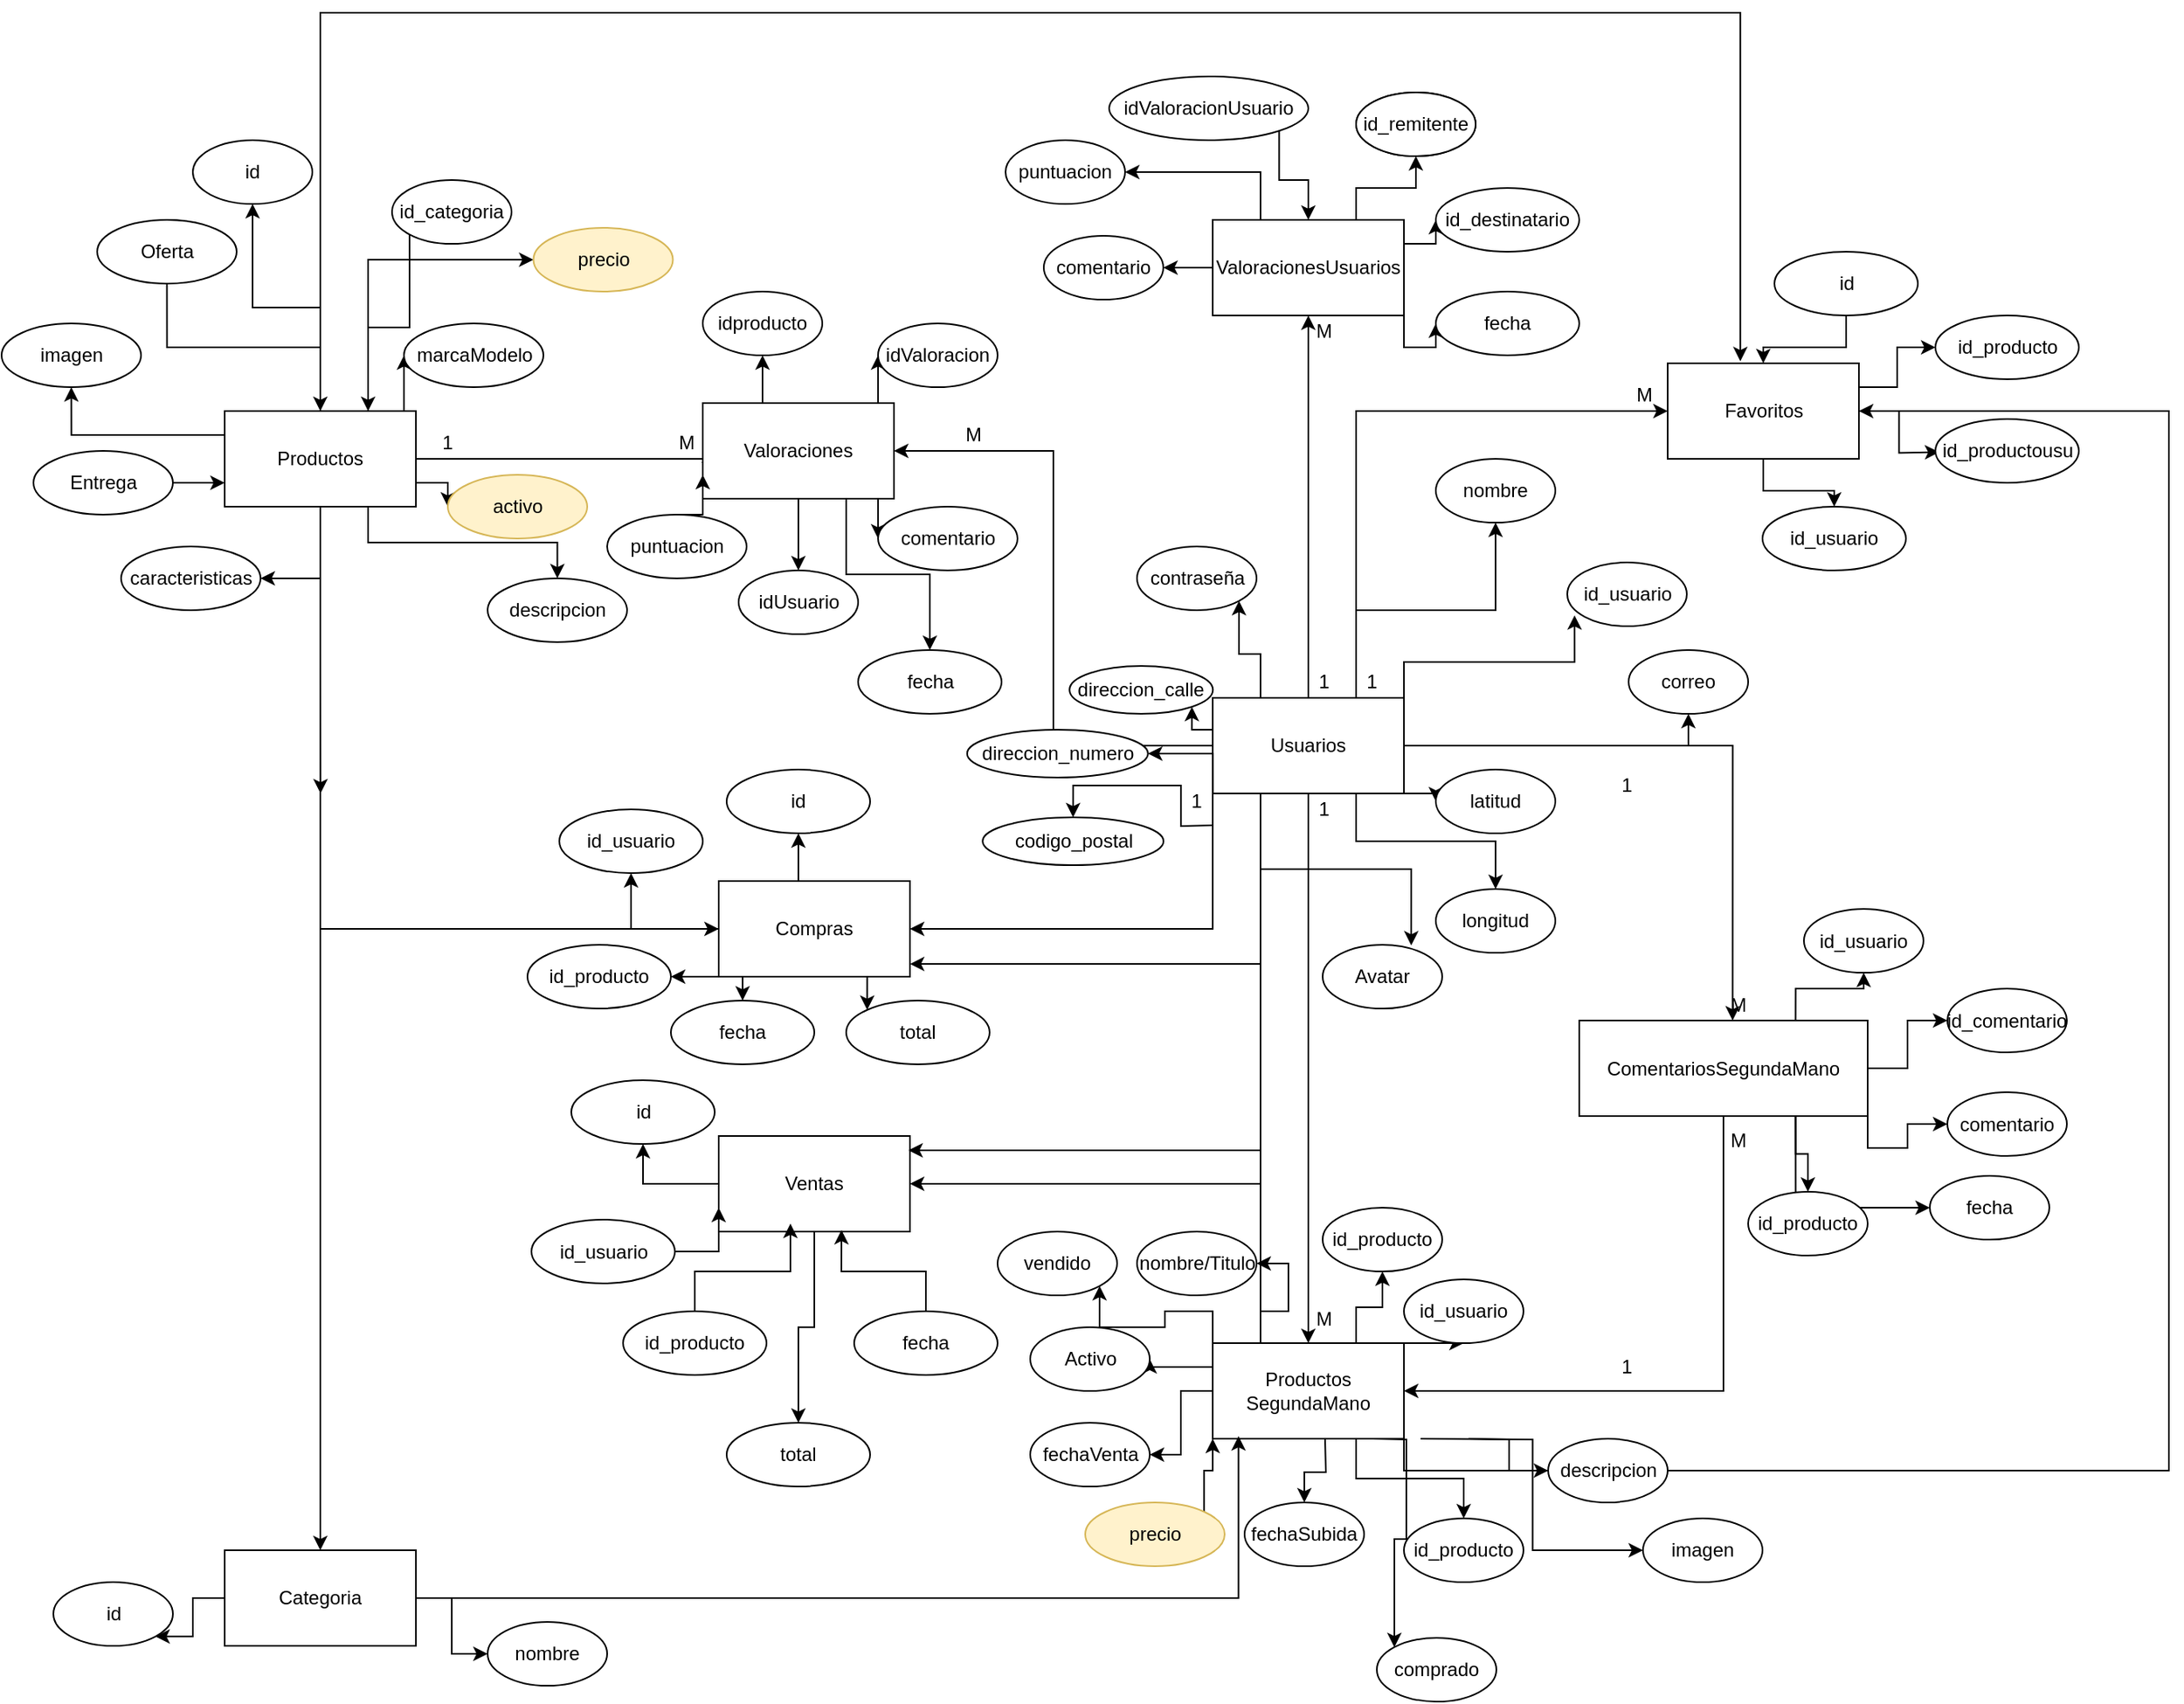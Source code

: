 <mxfile version="24.0.7" type="device">
  <diagram name="Página-1" id="EA7aN-TBTle9Otq8R43J">
    <mxGraphModel dx="2607" dy="637" grid="1" gridSize="10" guides="1" tooltips="1" connect="1" arrows="1" fold="1" page="1" pageScale="1" pageWidth="827" pageHeight="1169" math="0" shadow="0">
      <root>
        <mxCell id="0" />
        <mxCell id="1" parent="0" />
        <mxCell id="FW-JDr_s4PCAu5C2hTzt-4" style="edgeStyle=orthogonalEdgeStyle;rounded=0;orthogonalLoop=1;jettySize=auto;html=1;exitX=1;exitY=0.5;exitDx=0;exitDy=0;entryX=-0.008;entryY=0.62;entryDx=0;entryDy=0;entryPerimeter=0;" parent="1" source="FW-JDr_s4PCAu5C2hTzt-1" target="FW-JDr_s4PCAu5C2hTzt-2" edge="1">
          <mxGeometry relative="1" as="geometry">
            <mxPoint x="270" y="290" as="targetPoint" />
            <Array as="points">
              <mxPoint x="269" y="290" />
            </Array>
          </mxGeometry>
        </mxCell>
        <mxCell id="0ktrd48kV1cv61AAb-M5-20" style="edgeStyle=orthogonalEdgeStyle;rounded=0;orthogonalLoop=1;jettySize=auto;html=1;exitX=0.5;exitY=0;exitDx=0;exitDy=0;" parent="1" source="FW-JDr_s4PCAu5C2hTzt-1" target="0ktrd48kV1cv61AAb-M5-16" edge="1">
          <mxGeometry relative="1" as="geometry" />
        </mxCell>
        <mxCell id="0ktrd48kV1cv61AAb-M5-21" style="edgeStyle=orthogonalEdgeStyle;rounded=0;orthogonalLoop=1;jettySize=auto;html=1;exitX=1;exitY=0;exitDx=0;exitDy=0;entryX=0;entryY=0.5;entryDx=0;entryDy=0;" parent="1" source="FW-JDr_s4PCAu5C2hTzt-1" target="0ktrd48kV1cv61AAb-M5-17" edge="1">
          <mxGeometry relative="1" as="geometry" />
        </mxCell>
        <mxCell id="0ktrd48kV1cv61AAb-M5-22" style="edgeStyle=orthogonalEdgeStyle;rounded=0;orthogonalLoop=1;jettySize=auto;html=1;exitX=0;exitY=0.25;exitDx=0;exitDy=0;entryX=0.5;entryY=1;entryDx=0;entryDy=0;" parent="1" source="FW-JDr_s4PCAu5C2hTzt-1" target="0ktrd48kV1cv61AAb-M5-18" edge="1">
          <mxGeometry relative="1" as="geometry" />
        </mxCell>
        <mxCell id="0ktrd48kV1cv61AAb-M5-23" style="edgeStyle=orthogonalEdgeStyle;rounded=0;orthogonalLoop=1;jettySize=auto;html=1;exitX=0.5;exitY=1;exitDx=0;exitDy=0;entryX=1;entryY=0.5;entryDx=0;entryDy=0;" parent="1" source="FW-JDr_s4PCAu5C2hTzt-1" target="0ktrd48kV1cv61AAb-M5-19" edge="1">
          <mxGeometry relative="1" as="geometry" />
        </mxCell>
        <mxCell id="0ktrd48kV1cv61AAb-M5-25" style="edgeStyle=orthogonalEdgeStyle;rounded=0;orthogonalLoop=1;jettySize=auto;html=1;exitX=0.75;exitY=1;exitDx=0;exitDy=0;" parent="1" source="FW-JDr_s4PCAu5C2hTzt-1" target="0ktrd48kV1cv61AAb-M5-24" edge="1">
          <mxGeometry relative="1" as="geometry" />
        </mxCell>
        <mxCell id="wy2KGiXOY7XyAVy5TqoR-2" style="edgeStyle=orthogonalEdgeStyle;rounded=0;orthogonalLoop=1;jettySize=auto;html=1;exitX=1;exitY=0.75;exitDx=0;exitDy=0;entryX=0;entryY=0.5;entryDx=0;entryDy=0;" parent="1" source="FW-JDr_s4PCAu5C2hTzt-1" target="wy2KGiXOY7XyAVy5TqoR-1" edge="1">
          <mxGeometry relative="1" as="geometry" />
        </mxCell>
        <mxCell id="wy2KGiXOY7XyAVy5TqoR-13" style="edgeStyle=orthogonalEdgeStyle;rounded=0;orthogonalLoop=1;jettySize=auto;html=1;exitX=0.5;exitY=1;exitDx=0;exitDy=0;entryX=0.5;entryY=0;entryDx=0;entryDy=0;" parent="1" source="FW-JDr_s4PCAu5C2hTzt-1" target="wy2KGiXOY7XyAVy5TqoR-3" edge="1">
          <mxGeometry relative="1" as="geometry">
            <mxPoint x="-40.0" y="950" as="targetPoint" />
          </mxGeometry>
        </mxCell>
        <mxCell id="wy2KGiXOY7XyAVy5TqoR-17" style="edgeStyle=orthogonalEdgeStyle;rounded=0;orthogonalLoop=1;jettySize=auto;html=1;exitX=0.75;exitY=0;exitDx=0;exitDy=0;entryX=0;entryY=0.5;entryDx=0;entryDy=0;" parent="1" source="FW-JDr_s4PCAu5C2hTzt-1" target="wy2KGiXOY7XyAVy5TqoR-16" edge="1">
          <mxGeometry relative="1" as="geometry" />
        </mxCell>
        <mxCell id="qUaDmYmvCXXhJOkRJQls-21" style="edgeStyle=orthogonalEdgeStyle;rounded=0;orthogonalLoop=1;jettySize=auto;html=1;exitX=0.5;exitY=1;exitDx=0;exitDy=0;entryX=0;entryY=0.5;entryDx=0;entryDy=0;" edge="1" parent="1" source="FW-JDr_s4PCAu5C2hTzt-1" target="tZ9dOB1mtpPrXh-z9F5N-1">
          <mxGeometry relative="1" as="geometry" />
        </mxCell>
        <mxCell id="qUaDmYmvCXXhJOkRJQls-22" style="edgeStyle=orthogonalEdgeStyle;rounded=0;orthogonalLoop=1;jettySize=auto;html=1;exitX=0.5;exitY=1;exitDx=0;exitDy=0;" edge="1" parent="1" source="FW-JDr_s4PCAu5C2hTzt-1">
          <mxGeometry relative="1" as="geometry">
            <mxPoint x="-39.857" y="500" as="targetPoint" />
          </mxGeometry>
        </mxCell>
        <mxCell id="FW-JDr_s4PCAu5C2hTzt-1" value="&lt;div&gt;&lt;br&gt;&lt;/div&gt;Productos&lt;div&gt;&lt;br&gt;&lt;/div&gt;" style="rounded=0;whiteSpace=wrap;html=1;" parent="1" vertex="1">
          <mxGeometry x="-100" y="260" width="120" height="60" as="geometry" />
        </mxCell>
        <mxCell id="0ktrd48kV1cv61AAb-M5-38" style="edgeStyle=orthogonalEdgeStyle;rounded=0;orthogonalLoop=1;jettySize=auto;html=1;exitX=0.5;exitY=0;exitDx=0;exitDy=0;entryX=0.5;entryY=1;entryDx=0;entryDy=0;" parent="1" source="FW-JDr_s4PCAu5C2hTzt-2" target="0ktrd48kV1cv61AAb-M5-29" edge="1">
          <mxGeometry relative="1" as="geometry" />
        </mxCell>
        <mxCell id="0ktrd48kV1cv61AAb-M5-39" style="edgeStyle=orthogonalEdgeStyle;rounded=0;orthogonalLoop=1;jettySize=auto;html=1;exitX=0.75;exitY=0;exitDx=0;exitDy=0;entryX=0;entryY=0.5;entryDx=0;entryDy=0;" parent="1" source="FW-JDr_s4PCAu5C2hTzt-2" target="0ktrd48kV1cv61AAb-M5-35" edge="1">
          <mxGeometry relative="1" as="geometry" />
        </mxCell>
        <mxCell id="0ktrd48kV1cv61AAb-M5-40" style="edgeStyle=orthogonalEdgeStyle;rounded=0;orthogonalLoop=1;jettySize=auto;html=1;exitX=0.5;exitY=1;exitDx=0;exitDy=0;entryX=0.5;entryY=0;entryDx=0;entryDy=0;" parent="1" source="FW-JDr_s4PCAu5C2hTzt-2" target="0ktrd48kV1cv61AAb-M5-30" edge="1">
          <mxGeometry relative="1" as="geometry" />
        </mxCell>
        <mxCell id="0ktrd48kV1cv61AAb-M5-41" style="edgeStyle=orthogonalEdgeStyle;rounded=0;orthogonalLoop=1;jettySize=auto;html=1;exitX=0.75;exitY=1;exitDx=0;exitDy=0;entryX=0;entryY=0.5;entryDx=0;entryDy=0;" parent="1" source="FW-JDr_s4PCAu5C2hTzt-2" target="0ktrd48kV1cv61AAb-M5-37" edge="1">
          <mxGeometry relative="1" as="geometry" />
        </mxCell>
        <mxCell id="0ktrd48kV1cv61AAb-M5-64" style="edgeStyle=orthogonalEdgeStyle;rounded=0;orthogonalLoop=1;jettySize=auto;html=1;exitX=0.75;exitY=1;exitDx=0;exitDy=0;entryX=0.5;entryY=0;entryDx=0;entryDy=0;" parent="1" source="FW-JDr_s4PCAu5C2hTzt-2" target="0ktrd48kV1cv61AAb-M5-53" edge="1">
          <mxGeometry relative="1" as="geometry" />
        </mxCell>
        <mxCell id="FW-JDr_s4PCAu5C2hTzt-2" value="Valoraciones" style="rounded=0;whiteSpace=wrap;html=1;" parent="1" vertex="1">
          <mxGeometry x="200" y="255" width="120" height="60" as="geometry" />
        </mxCell>
        <mxCell id="FW-JDr_s4PCAu5C2hTzt-6" style="edgeStyle=orthogonalEdgeStyle;rounded=0;orthogonalLoop=1;jettySize=auto;html=1;exitX=0;exitY=0.5;exitDx=0;exitDy=0;entryX=1;entryY=0.5;entryDx=0;entryDy=0;" parent="1" source="FW-JDr_s4PCAu5C2hTzt-3" target="FW-JDr_s4PCAu5C2hTzt-2" edge="1">
          <mxGeometry relative="1" as="geometry" />
        </mxCell>
        <mxCell id="FW-JDr_s4PCAu5C2hTzt-13" style="edgeStyle=orthogonalEdgeStyle;rounded=0;orthogonalLoop=1;jettySize=auto;html=1;exitX=0.5;exitY=1;exitDx=0;exitDy=0;entryX=0.5;entryY=0;entryDx=0;entryDy=0;" parent="1" source="FW-JDr_s4PCAu5C2hTzt-3" target="FW-JDr_s4PCAu5C2hTzt-12" edge="1">
          <mxGeometry relative="1" as="geometry" />
        </mxCell>
        <mxCell id="0ktrd48kV1cv61AAb-M5-2" style="edgeStyle=orthogonalEdgeStyle;rounded=0;orthogonalLoop=1;jettySize=auto;html=1;exitX=0.5;exitY=0;exitDx=0;exitDy=0;" parent="1" source="FW-JDr_s4PCAu5C2hTzt-3" target="0ktrd48kV1cv61AAb-M5-1" edge="1">
          <mxGeometry relative="1" as="geometry" />
        </mxCell>
        <mxCell id="0ktrd48kV1cv61AAb-M5-9" style="edgeStyle=orthogonalEdgeStyle;rounded=0;orthogonalLoop=1;jettySize=auto;html=1;exitX=1;exitY=0.5;exitDx=0;exitDy=0;entryX=0.25;entryY=0;entryDx=0;entryDy=0;" parent="1" edge="1">
          <mxGeometry relative="1" as="geometry">
            <mxPoint x="846.25" y="642.5" as="targetPoint" />
            <mxPoint x="671" y="470" as="sourcePoint" />
            <Array as="points">
              <mxPoint x="846" y="470" />
            </Array>
          </mxGeometry>
        </mxCell>
        <mxCell id="0ktrd48kV1cv61AAb-M5-74" style="edgeStyle=orthogonalEdgeStyle;rounded=0;orthogonalLoop=1;jettySize=auto;html=1;exitX=0;exitY=0;exitDx=0;exitDy=0;entryX=1;entryY=1;entryDx=0;entryDy=0;" parent="1" target="0ktrd48kV1cv61AAb-M5-68" edge="1">
          <mxGeometry relative="1" as="geometry">
            <mxPoint x="520.13" y="460" as="sourcePoint" />
          </mxGeometry>
        </mxCell>
        <mxCell id="0ktrd48kV1cv61AAb-M5-75" style="edgeStyle=orthogonalEdgeStyle;rounded=0;orthogonalLoop=1;jettySize=auto;html=1;exitX=0.25;exitY=0;exitDx=0;exitDy=0;entryX=1;entryY=1;entryDx=0;entryDy=0;" parent="1" source="FW-JDr_s4PCAu5C2hTzt-3" target="0ktrd48kV1cv61AAb-M5-66" edge="1">
          <mxGeometry relative="1" as="geometry" />
        </mxCell>
        <mxCell id="0ktrd48kV1cv61AAb-M5-76" style="edgeStyle=orthogonalEdgeStyle;rounded=0;orthogonalLoop=1;jettySize=auto;html=1;exitX=0.75;exitY=0;exitDx=0;exitDy=0;entryX=0.5;entryY=1;entryDx=0;entryDy=0;" parent="1" source="FW-JDr_s4PCAu5C2hTzt-3" target="0ktrd48kV1cv61AAb-M5-65" edge="1">
          <mxGeometry relative="1" as="geometry" />
        </mxCell>
        <mxCell id="0ktrd48kV1cv61AAb-M5-78" style="edgeStyle=orthogonalEdgeStyle;rounded=0;orthogonalLoop=1;jettySize=auto;html=1;exitX=1;exitY=0.5;exitDx=0;exitDy=0;entryX=0.5;entryY=1;entryDx=0;entryDy=0;" parent="1" source="FW-JDr_s4PCAu5C2hTzt-3" target="0ktrd48kV1cv61AAb-M5-67" edge="1">
          <mxGeometry relative="1" as="geometry" />
        </mxCell>
        <mxCell id="0ktrd48kV1cv61AAb-M5-79" style="edgeStyle=orthogonalEdgeStyle;rounded=0;orthogonalLoop=1;jettySize=auto;html=1;exitX=1;exitY=1;exitDx=0;exitDy=0;entryX=0;entryY=0.5;entryDx=0;entryDy=0;" parent="1" source="FW-JDr_s4PCAu5C2hTzt-3" target="0ktrd48kV1cv61AAb-M5-71" edge="1">
          <mxGeometry relative="1" as="geometry" />
        </mxCell>
        <mxCell id="0ktrd48kV1cv61AAb-M5-80" style="edgeStyle=orthogonalEdgeStyle;rounded=0;orthogonalLoop=1;jettySize=auto;html=1;exitX=0.75;exitY=1;exitDx=0;exitDy=0;entryX=0.5;entryY=0;entryDx=0;entryDy=0;" parent="1" source="FW-JDr_s4PCAu5C2hTzt-3" target="0ktrd48kV1cv61AAb-M5-72" edge="1">
          <mxGeometry relative="1" as="geometry" />
        </mxCell>
        <mxCell id="0ktrd48kV1cv61AAb-M5-82" style="edgeStyle=orthogonalEdgeStyle;rounded=0;orthogonalLoop=1;jettySize=auto;html=1;exitX=0;exitY=1;exitDx=0;exitDy=0;entryX=0.5;entryY=0;entryDx=0;entryDy=0;" parent="1" target="0ktrd48kV1cv61AAb-M5-70" edge="1">
          <mxGeometry relative="1" as="geometry">
            <mxPoint x="520.13" y="520" as="sourcePoint" />
          </mxGeometry>
        </mxCell>
        <mxCell id="tZ9dOB1mtpPrXh-z9F5N-4" style="edgeStyle=orthogonalEdgeStyle;rounded=0;orthogonalLoop=1;jettySize=auto;html=1;exitX=0;exitY=1;exitDx=0;exitDy=0;entryX=1;entryY=0.5;entryDx=0;entryDy=0;" parent="1" source="FW-JDr_s4PCAu5C2hTzt-3" target="tZ9dOB1mtpPrXh-z9F5N-1" edge="1">
          <mxGeometry relative="1" as="geometry" />
        </mxCell>
        <mxCell id="qUaDmYmvCXXhJOkRJQls-6" style="edgeStyle=orthogonalEdgeStyle;rounded=0;orthogonalLoop=1;jettySize=auto;html=1;exitX=0.75;exitY=0;exitDx=0;exitDy=0;entryX=0;entryY=0.5;entryDx=0;entryDy=0;" edge="1" parent="1" source="FW-JDr_s4PCAu5C2hTzt-3" target="qUaDmYmvCXXhJOkRJQls-5">
          <mxGeometry relative="1" as="geometry" />
        </mxCell>
        <mxCell id="FW-JDr_s4PCAu5C2hTzt-3" value="Usuarios" style="rounded=0;whiteSpace=wrap;html=1;" parent="1" vertex="1">
          <mxGeometry x="520" y="440" width="120" height="60" as="geometry" />
        </mxCell>
        <mxCell id="FW-JDr_s4PCAu5C2hTzt-7" value="M" style="text;html=1;align=center;verticalAlign=middle;whiteSpace=wrap;rounded=0;" parent="1" vertex="1">
          <mxGeometry x="180" y="275" width="20" height="10" as="geometry" />
        </mxCell>
        <mxCell id="FW-JDr_s4PCAu5C2hTzt-8" value="1" style="text;html=1;align=center;verticalAlign=middle;whiteSpace=wrap;rounded=0;" parent="1" vertex="1">
          <mxGeometry x="30" y="275" width="20" height="10" as="geometry" />
        </mxCell>
        <mxCell id="FW-JDr_s4PCAu5C2hTzt-10" value="M" style="text;html=1;align=center;verticalAlign=middle;whiteSpace=wrap;rounded=0;" parent="1" vertex="1">
          <mxGeometry x="360" y="270" width="20" height="10" as="geometry" />
        </mxCell>
        <mxCell id="0ktrd48kV1cv61AAb-M5-83" style="edgeStyle=orthogonalEdgeStyle;rounded=0;orthogonalLoop=1;jettySize=auto;html=1;exitX=1;exitY=0;exitDx=0;exitDy=0;entryX=1;entryY=0.5;entryDx=0;entryDy=0;" parent="1" source="FW-JDr_s4PCAu5C2hTzt-11" target="0ktrd48kV1cv61AAb-M5-69" edge="1">
          <mxGeometry relative="1" as="geometry" />
        </mxCell>
        <mxCell id="FW-JDr_s4PCAu5C2hTzt-11" value="1" style="text;html=1;align=center;verticalAlign=middle;whiteSpace=wrap;rounded=0;" parent="1" vertex="1">
          <mxGeometry x="500.13" y="500" width="20" height="10" as="geometry" />
        </mxCell>
        <mxCell id="0ktrd48kV1cv61AAb-M5-110" style="edgeStyle=orthogonalEdgeStyle;rounded=0;orthogonalLoop=1;jettySize=auto;html=1;exitX=0.75;exitY=0;exitDx=0;exitDy=0;" parent="1" source="FW-JDr_s4PCAu5C2hTzt-12" target="0ktrd48kV1cv61AAb-M5-100" edge="1">
          <mxGeometry relative="1" as="geometry" />
        </mxCell>
        <mxCell id="0ktrd48kV1cv61AAb-M5-111" style="edgeStyle=orthogonalEdgeStyle;rounded=0;orthogonalLoop=1;jettySize=auto;html=1;exitX=1;exitY=0;exitDx=0;exitDy=0;entryX=0.5;entryY=1;entryDx=0;entryDy=0;" parent="1" source="FW-JDr_s4PCAu5C2hTzt-12" target="0ktrd48kV1cv61AAb-M5-95" edge="1">
          <mxGeometry relative="1" as="geometry" />
        </mxCell>
        <mxCell id="0ktrd48kV1cv61AAb-M5-112" style="edgeStyle=orthogonalEdgeStyle;rounded=0;orthogonalLoop=1;jettySize=auto;html=1;exitX=0.75;exitY=1;exitDx=0;exitDy=0;entryX=0;entryY=0.5;entryDx=0;entryDy=0;" parent="1" target="0ktrd48kV1cv61AAb-M5-98" edge="1">
          <mxGeometry relative="1" as="geometry">
            <mxPoint x="680.5" y="905" as="sourcePoint" />
          </mxGeometry>
        </mxCell>
        <mxCell id="0ktrd48kV1cv61AAb-M5-113" style="edgeStyle=orthogonalEdgeStyle;rounded=0;orthogonalLoop=1;jettySize=auto;html=1;exitX=0.5;exitY=1;exitDx=0;exitDy=0;entryX=0;entryY=0.5;entryDx=0;entryDy=0;" parent="1" target="0ktrd48kV1cv61AAb-M5-97" edge="1">
          <mxGeometry relative="1" as="geometry">
            <mxPoint x="650.5" y="905" as="sourcePoint" />
          </mxGeometry>
        </mxCell>
        <mxCell id="0ktrd48kV1cv61AAb-M5-114" style="edgeStyle=orthogonalEdgeStyle;rounded=0;orthogonalLoop=1;jettySize=auto;html=1;exitX=0.25;exitY=1;exitDx=0;exitDy=0;entryX=0;entryY=0;entryDx=0;entryDy=0;" parent="1" target="0ktrd48kV1cv61AAb-M5-109" edge="1">
          <mxGeometry relative="1" as="geometry">
            <mxPoint x="620.5" y="905" as="sourcePoint" />
          </mxGeometry>
        </mxCell>
        <mxCell id="0ktrd48kV1cv61AAb-M5-115" style="edgeStyle=orthogonalEdgeStyle;rounded=0;orthogonalLoop=1;jettySize=auto;html=1;exitX=0;exitY=1;exitDx=0;exitDy=0;entryX=0.5;entryY=0;entryDx=0;entryDy=0;" parent="1" target="0ktrd48kV1cv61AAb-M5-92" edge="1">
          <mxGeometry relative="1" as="geometry">
            <mxPoint x="590.5" y="905" as="sourcePoint" />
          </mxGeometry>
        </mxCell>
        <mxCell id="0ktrd48kV1cv61AAb-M5-116" style="edgeStyle=orthogonalEdgeStyle;rounded=0;orthogonalLoop=1;jettySize=auto;html=1;exitX=0;exitY=0.5;exitDx=0;exitDy=0;entryX=1;entryY=0.5;entryDx=0;entryDy=0;" parent="1" source="FW-JDr_s4PCAu5C2hTzt-12" target="0ktrd48kV1cv61AAb-M5-93" edge="1">
          <mxGeometry relative="1" as="geometry" />
        </mxCell>
        <mxCell id="0ktrd48kV1cv61AAb-M5-117" style="edgeStyle=orthogonalEdgeStyle;rounded=0;orthogonalLoop=1;jettySize=auto;html=1;exitX=0;exitY=0.25;exitDx=0;exitDy=0;entryX=1;entryY=0.5;entryDx=0;entryDy=0;" parent="1" source="FW-JDr_s4PCAu5C2hTzt-12" target="0ktrd48kV1cv61AAb-M5-94" edge="1">
          <mxGeometry relative="1" as="geometry" />
        </mxCell>
        <mxCell id="0ktrd48kV1cv61AAb-M5-118" style="edgeStyle=orthogonalEdgeStyle;rounded=0;orthogonalLoop=1;jettySize=auto;html=1;exitX=0.25;exitY=0;exitDx=0;exitDy=0;entryX=1;entryY=0.5;entryDx=0;entryDy=0;" parent="1" source="FW-JDr_s4PCAu5C2hTzt-12" target="0ktrd48kV1cv61AAb-M5-96" edge="1">
          <mxGeometry relative="1" as="geometry" />
        </mxCell>
        <mxCell id="0ktrd48kV1cv61AAb-M5-119" style="edgeStyle=orthogonalEdgeStyle;rounded=0;orthogonalLoop=1;jettySize=auto;html=1;exitX=0;exitY=0;exitDx=0;exitDy=0;entryX=1;entryY=1;entryDx=0;entryDy=0;" parent="1" source="FW-JDr_s4PCAu5C2hTzt-12" target="0ktrd48kV1cv61AAb-M5-108" edge="1">
          <mxGeometry relative="1" as="geometry" />
        </mxCell>
        <mxCell id="tZ9dOB1mtpPrXh-z9F5N-3" style="edgeStyle=orthogonalEdgeStyle;rounded=0;orthogonalLoop=1;jettySize=auto;html=1;exitX=0.25;exitY=0;exitDx=0;exitDy=0;entryX=1;entryY=0.5;entryDx=0;entryDy=0;" parent="1" source="FW-JDr_s4PCAu5C2hTzt-12" target="tZ9dOB1mtpPrXh-z9F5N-2" edge="1">
          <mxGeometry relative="1" as="geometry" />
        </mxCell>
        <mxCell id="qUaDmYmvCXXhJOkRJQls-2" style="edgeStyle=orthogonalEdgeStyle;rounded=0;orthogonalLoop=1;jettySize=auto;html=1;exitX=0.75;exitY=1;exitDx=0;exitDy=0;entryX=0.5;entryY=0;entryDx=0;entryDy=0;" edge="1" parent="1" source="FW-JDr_s4PCAu5C2hTzt-12" target="qUaDmYmvCXXhJOkRJQls-1">
          <mxGeometry relative="1" as="geometry" />
        </mxCell>
        <mxCell id="qUaDmYmvCXXhJOkRJQls-17" style="edgeStyle=orthogonalEdgeStyle;rounded=0;orthogonalLoop=1;jettySize=auto;html=1;exitX=1;exitY=1;exitDx=0;exitDy=0;entryX=1;entryY=0.5;entryDx=0;entryDy=0;" edge="1" parent="1" source="FW-JDr_s4PCAu5C2hTzt-12" target="qUaDmYmvCXXhJOkRJQls-5">
          <mxGeometry relative="1" as="geometry">
            <Array as="points">
              <mxPoint x="640" y="925" />
              <mxPoint x="1120" y="925" />
              <mxPoint x="1120" y="260" />
            </Array>
          </mxGeometry>
        </mxCell>
        <mxCell id="FW-JDr_s4PCAu5C2hTzt-12" value="&lt;div&gt;&lt;br&gt;&lt;/div&gt;Productos&lt;div&gt;SegundaMano&lt;/div&gt;&lt;div&gt;&lt;br&gt;&lt;/div&gt;" style="rounded=0;whiteSpace=wrap;html=1;" parent="1" vertex="1">
          <mxGeometry x="520" y="845" width="120" height="60" as="geometry" />
        </mxCell>
        <mxCell id="FW-JDr_s4PCAu5C2hTzt-14" value="M" style="text;html=1;align=center;verticalAlign=middle;whiteSpace=wrap;rounded=0;" parent="1" vertex="1">
          <mxGeometry x="580" y="825" width="20" height="10" as="geometry" />
        </mxCell>
        <mxCell id="FW-JDr_s4PCAu5C2hTzt-15" value="1" style="text;html=1;align=center;verticalAlign=middle;whiteSpace=wrap;rounded=0;" parent="1" vertex="1">
          <mxGeometry x="580" y="505" width="20" height="10" as="geometry" />
        </mxCell>
        <mxCell id="0ktrd48kV1cv61AAb-M5-54" style="edgeStyle=orthogonalEdgeStyle;rounded=0;orthogonalLoop=1;jettySize=auto;html=1;exitX=0;exitY=0.5;exitDx=0;exitDy=0;entryX=1;entryY=0.5;entryDx=0;entryDy=0;" parent="1" source="0ktrd48kV1cv61AAb-M5-1" target="0ktrd48kV1cv61AAb-M5-51" edge="1">
          <mxGeometry relative="1" as="geometry" />
        </mxCell>
        <mxCell id="0ktrd48kV1cv61AAb-M5-55" style="edgeStyle=orthogonalEdgeStyle;rounded=0;orthogonalLoop=1;jettySize=auto;html=1;exitX=0.25;exitY=0;exitDx=0;exitDy=0;entryX=1;entryY=0.5;entryDx=0;entryDy=0;" parent="1" source="0ktrd48kV1cv61AAb-M5-1" target="0ktrd48kV1cv61AAb-M5-50" edge="1">
          <mxGeometry relative="1" as="geometry" />
        </mxCell>
        <mxCell id="0ktrd48kV1cv61AAb-M5-57" style="edgeStyle=orthogonalEdgeStyle;rounded=0;orthogonalLoop=1;jettySize=auto;html=1;exitX=0.75;exitY=0;exitDx=0;exitDy=0;entryX=0.5;entryY=1;entryDx=0;entryDy=0;" parent="1" source="0ktrd48kV1cv61AAb-M5-1" target="0ktrd48kV1cv61AAb-M5-49" edge="1">
          <mxGeometry relative="1" as="geometry" />
        </mxCell>
        <mxCell id="0ktrd48kV1cv61AAb-M5-58" style="edgeStyle=orthogonalEdgeStyle;rounded=0;orthogonalLoop=1;jettySize=auto;html=1;exitX=1;exitY=0.25;exitDx=0;exitDy=0;entryX=0;entryY=0.5;entryDx=0;entryDy=0;" parent="1" source="0ktrd48kV1cv61AAb-M5-1" target="0ktrd48kV1cv61AAb-M5-47" edge="1">
          <mxGeometry relative="1" as="geometry" />
        </mxCell>
        <mxCell id="0ktrd48kV1cv61AAb-M5-59" style="edgeStyle=orthogonalEdgeStyle;rounded=0;orthogonalLoop=1;jettySize=auto;html=1;exitX=1;exitY=1;exitDx=0;exitDy=0;" parent="1" source="0ktrd48kV1cv61AAb-M5-1" target="0ktrd48kV1cv61AAb-M5-52" edge="1">
          <mxGeometry relative="1" as="geometry" />
        </mxCell>
        <mxCell id="0ktrd48kV1cv61AAb-M5-1" value="ValoracionesUsuarios" style="rounded=0;whiteSpace=wrap;html=1;" parent="1" vertex="1">
          <mxGeometry x="520" y="140" width="120" height="60" as="geometry" />
        </mxCell>
        <mxCell id="0ktrd48kV1cv61AAb-M5-3" value="M" style="text;html=1;align=center;verticalAlign=middle;whiteSpace=wrap;rounded=0;" parent="1" vertex="1">
          <mxGeometry x="580" y="205" width="20" height="10" as="geometry" />
        </mxCell>
        <mxCell id="0ktrd48kV1cv61AAb-M5-4" value="1" style="text;html=1;align=center;verticalAlign=middle;whiteSpace=wrap;rounded=0;" parent="1" vertex="1">
          <mxGeometry x="580" y="425" width="20" height="10" as="geometry" />
        </mxCell>
        <mxCell id="0ktrd48kV1cv61AAb-M5-11" style="edgeStyle=orthogonalEdgeStyle;rounded=0;orthogonalLoop=1;jettySize=auto;html=1;exitX=0.5;exitY=1;exitDx=0;exitDy=0;entryX=1;entryY=0.5;entryDx=0;entryDy=0;" parent="1" source="0ktrd48kV1cv61AAb-M5-10" target="FW-JDr_s4PCAu5C2hTzt-12" edge="1">
          <mxGeometry relative="1" as="geometry">
            <mxPoint x="770" y="770" as="targetPoint" />
          </mxGeometry>
        </mxCell>
        <mxCell id="0ktrd48kV1cv61AAb-M5-104" style="edgeStyle=orthogonalEdgeStyle;rounded=0;orthogonalLoop=1;jettySize=auto;html=1;exitX=0.75;exitY=0;exitDx=0;exitDy=0;entryX=0.5;entryY=1;entryDx=0;entryDy=0;" parent="1" source="0ktrd48kV1cv61AAb-M5-10" target="0ktrd48kV1cv61AAb-M5-99" edge="1">
          <mxGeometry relative="1" as="geometry" />
        </mxCell>
        <mxCell id="0ktrd48kV1cv61AAb-M5-105" style="edgeStyle=orthogonalEdgeStyle;rounded=0;orthogonalLoop=1;jettySize=auto;html=1;exitX=1;exitY=0.5;exitDx=0;exitDy=0;entryX=0;entryY=0.5;entryDx=0;entryDy=0;" parent="1" source="0ktrd48kV1cv61AAb-M5-10" target="0ktrd48kV1cv61AAb-M5-102" edge="1">
          <mxGeometry relative="1" as="geometry" />
        </mxCell>
        <mxCell id="0ktrd48kV1cv61AAb-M5-106" style="edgeStyle=orthogonalEdgeStyle;rounded=0;orthogonalLoop=1;jettySize=auto;html=1;exitX=1;exitY=1;exitDx=0;exitDy=0;entryX=0;entryY=0.5;entryDx=0;entryDy=0;" parent="1" source="0ktrd48kV1cv61AAb-M5-10" target="0ktrd48kV1cv61AAb-M5-103" edge="1">
          <mxGeometry relative="1" as="geometry" />
        </mxCell>
        <mxCell id="0ktrd48kV1cv61AAb-M5-107" style="edgeStyle=orthogonalEdgeStyle;rounded=0;orthogonalLoop=1;jettySize=auto;html=1;exitX=0.75;exitY=1;exitDx=0;exitDy=0;" parent="1" source="0ktrd48kV1cv61AAb-M5-10" target="0ktrd48kV1cv61AAb-M5-101" edge="1">
          <mxGeometry relative="1" as="geometry" />
        </mxCell>
        <mxCell id="qUaDmYmvCXXhJOkRJQls-4" style="edgeStyle=orthogonalEdgeStyle;rounded=0;orthogonalLoop=1;jettySize=auto;html=1;exitX=0.75;exitY=1;exitDx=0;exitDy=0;entryX=0;entryY=0.5;entryDx=0;entryDy=0;" edge="1" parent="1" source="0ktrd48kV1cv61AAb-M5-10" target="qUaDmYmvCXXhJOkRJQls-3">
          <mxGeometry relative="1" as="geometry" />
        </mxCell>
        <mxCell id="0ktrd48kV1cv61AAb-M5-10" value="ComentariosSegundaMano" style="rounded=0;whiteSpace=wrap;html=1;" parent="1" vertex="1">
          <mxGeometry x="750" y="642.5" width="181" height="60" as="geometry" />
        </mxCell>
        <mxCell id="0ktrd48kV1cv61AAb-M5-12" value="M" style="text;html=1;align=center;verticalAlign=middle;whiteSpace=wrap;rounded=0;" parent="1" vertex="1">
          <mxGeometry x="840" y="627.5" width="20" height="10" as="geometry" />
        </mxCell>
        <mxCell id="0ktrd48kV1cv61AAb-M5-13" value="1" style="text;html=1;align=center;verticalAlign=middle;whiteSpace=wrap;rounded=0;" parent="1" vertex="1">
          <mxGeometry x="770" y="490" width="20" height="10" as="geometry" />
        </mxCell>
        <mxCell id="0ktrd48kV1cv61AAb-M5-14" value="M" style="text;html=1;align=center;verticalAlign=middle;whiteSpace=wrap;rounded=0;" parent="1" vertex="1">
          <mxGeometry x="840" y="712.5" width="20" height="10" as="geometry" />
        </mxCell>
        <mxCell id="0ktrd48kV1cv61AAb-M5-15" value="1" style="text;html=1;align=center;verticalAlign=middle;whiteSpace=wrap;rounded=0;" parent="1" vertex="1">
          <mxGeometry x="770" y="855" width="20" height="10" as="geometry" />
        </mxCell>
        <mxCell id="0ktrd48kV1cv61AAb-M5-16" value="id" style="ellipse;whiteSpace=wrap;html=1;" parent="1" vertex="1">
          <mxGeometry x="-120" y="90" width="75" height="40" as="geometry" />
        </mxCell>
        <mxCell id="0ktrd48kV1cv61AAb-M5-17" value="marcaModelo" style="ellipse;whiteSpace=wrap;html=1;" parent="1" vertex="1">
          <mxGeometry x="12.5" y="205" width="87.5" height="40" as="geometry" />
        </mxCell>
        <mxCell id="0ktrd48kV1cv61AAb-M5-18" value="imagen" style="ellipse;whiteSpace=wrap;html=1;" parent="1" vertex="1">
          <mxGeometry x="-240" y="205" width="87.5" height="40" as="geometry" />
        </mxCell>
        <mxCell id="0ktrd48kV1cv61AAb-M5-19" value="caracteristicas" style="ellipse;whiteSpace=wrap;html=1;" parent="1" vertex="1">
          <mxGeometry x="-165" y="345" width="87.5" height="40" as="geometry" />
        </mxCell>
        <mxCell id="0ktrd48kV1cv61AAb-M5-24" value="descripcion" style="ellipse;whiteSpace=wrap;html=1;" parent="1" vertex="1">
          <mxGeometry x="65" y="365" width="87.5" height="40" as="geometry" />
        </mxCell>
        <mxCell id="0ktrd48kV1cv61AAb-M5-28" style="edgeStyle=orthogonalEdgeStyle;rounded=0;orthogonalLoop=1;jettySize=auto;html=1;exitX=1;exitY=0.5;exitDx=0;exitDy=0;entryX=0;entryY=0.75;entryDx=0;entryDy=0;" parent="1" source="0ktrd48kV1cv61AAb-M5-27" target="FW-JDr_s4PCAu5C2hTzt-1" edge="1">
          <mxGeometry relative="1" as="geometry" />
        </mxCell>
        <mxCell id="0ktrd48kV1cv61AAb-M5-27" value="Entrega" style="ellipse;whiteSpace=wrap;html=1;" parent="1" vertex="1">
          <mxGeometry x="-220" y="285" width="87.5" height="40" as="geometry" />
        </mxCell>
        <mxCell id="0ktrd48kV1cv61AAb-M5-29" value="idproducto" style="ellipse;whiteSpace=wrap;html=1;" parent="1" vertex="1">
          <mxGeometry x="200" y="185" width="75" height="40" as="geometry" />
        </mxCell>
        <mxCell id="0ktrd48kV1cv61AAb-M5-30" value="idUsuario" style="ellipse;whiteSpace=wrap;html=1;" parent="1" vertex="1">
          <mxGeometry x="222.5" y="360" width="75" height="40" as="geometry" />
        </mxCell>
        <mxCell id="0ktrd48kV1cv61AAb-M5-35" value="idValoracion" style="ellipse;whiteSpace=wrap;html=1;" parent="1" vertex="1">
          <mxGeometry x="310" y="205" width="75" height="40" as="geometry" />
        </mxCell>
        <mxCell id="0ktrd48kV1cv61AAb-M5-42" style="edgeStyle=orthogonalEdgeStyle;rounded=0;orthogonalLoop=1;jettySize=auto;html=1;exitX=0.5;exitY=0;exitDx=0;exitDy=0;entryX=0;entryY=0.75;entryDx=0;entryDy=0;" parent="1" source="0ktrd48kV1cv61AAb-M5-36" target="FW-JDr_s4PCAu5C2hTzt-2" edge="1">
          <mxGeometry relative="1" as="geometry" />
        </mxCell>
        <mxCell id="0ktrd48kV1cv61AAb-M5-36" value="puntuacion" style="ellipse;whiteSpace=wrap;html=1;" parent="1" vertex="1">
          <mxGeometry x="140" y="325" width="87.5" height="40" as="geometry" />
        </mxCell>
        <mxCell id="0ktrd48kV1cv61AAb-M5-37" value="comentario" style="ellipse;whiteSpace=wrap;html=1;" parent="1" vertex="1">
          <mxGeometry x="310" y="320" width="87.5" height="40" as="geometry" />
        </mxCell>
        <mxCell id="wy2KGiXOY7XyAVy5TqoR-11" style="edgeStyle=orthogonalEdgeStyle;rounded=0;orthogonalLoop=1;jettySize=auto;html=1;exitX=0.5;exitY=1;exitDx=0;exitDy=0;" parent="1" source="0ktrd48kV1cv61AAb-M5-43" target="FW-JDr_s4PCAu5C2hTzt-1" edge="1">
          <mxGeometry relative="1" as="geometry" />
        </mxCell>
        <mxCell id="0ktrd48kV1cv61AAb-M5-43" value="Oferta" style="ellipse;whiteSpace=wrap;html=1;" parent="1" vertex="1">
          <mxGeometry x="-180" y="140" width="87.5" height="40" as="geometry" />
        </mxCell>
        <mxCell id="0ktrd48kV1cv61AAb-M5-56" style="edgeStyle=orthogonalEdgeStyle;rounded=0;orthogonalLoop=1;jettySize=auto;html=1;exitX=1;exitY=1;exitDx=0;exitDy=0;" parent="1" source="0ktrd48kV1cv61AAb-M5-45" target="0ktrd48kV1cv61AAb-M5-1" edge="1">
          <mxGeometry relative="1" as="geometry" />
        </mxCell>
        <mxCell id="0ktrd48kV1cv61AAb-M5-45" value="idValoracionUsuario" style="ellipse;whiteSpace=wrap;html=1;" parent="1" vertex="1">
          <mxGeometry x="455" y="50" width="125" height="40" as="geometry" />
        </mxCell>
        <mxCell id="0ktrd48kV1cv61AAb-M5-46" value="id_remitente" style="ellipse;whiteSpace=wrap;html=1;" parent="1" vertex="1">
          <mxGeometry x="610" y="60" width="75" height="40" as="geometry" />
        </mxCell>
        <mxCell id="0ktrd48kV1cv61AAb-M5-47" value="id_destinatario" style="ellipse;whiteSpace=wrap;html=1;" parent="1" vertex="1">
          <mxGeometry x="660" y="120" width="90" height="40" as="geometry" />
        </mxCell>
        <mxCell id="0ktrd48kV1cv61AAb-M5-49" value="id_remitente" style="ellipse;whiteSpace=wrap;html=1;" parent="1" vertex="1">
          <mxGeometry x="610" y="60" width="75" height="40" as="geometry" />
        </mxCell>
        <mxCell id="0ktrd48kV1cv61AAb-M5-50" value="puntuacion" style="ellipse;whiteSpace=wrap;html=1;" parent="1" vertex="1">
          <mxGeometry x="390" y="90" width="75" height="40" as="geometry" />
        </mxCell>
        <mxCell id="0ktrd48kV1cv61AAb-M5-51" value="comentario" style="ellipse;whiteSpace=wrap;html=1;" parent="1" vertex="1">
          <mxGeometry x="414" y="150" width="75" height="40" as="geometry" />
        </mxCell>
        <mxCell id="0ktrd48kV1cv61AAb-M5-52" value="fecha" style="ellipse;whiteSpace=wrap;html=1;" parent="1" vertex="1">
          <mxGeometry x="660" y="185" width="90" height="40" as="geometry" />
        </mxCell>
        <mxCell id="0ktrd48kV1cv61AAb-M5-53" value="fecha" style="ellipse;whiteSpace=wrap;html=1;" parent="1" vertex="1">
          <mxGeometry x="297.5" y="410" width="90" height="40" as="geometry" />
        </mxCell>
        <mxCell id="0ktrd48kV1cv61AAb-M5-61" value="id_usuario" style="ellipse;whiteSpace=wrap;html=1;" parent="1" vertex="1">
          <mxGeometry x="742.5" y="355" width="75" height="40" as="geometry" />
        </mxCell>
        <mxCell id="0ktrd48kV1cv61AAb-M5-65" value="nombre" style="ellipse;whiteSpace=wrap;html=1;" parent="1" vertex="1">
          <mxGeometry x="660" y="290" width="75" height="40" as="geometry" />
        </mxCell>
        <mxCell id="0ktrd48kV1cv61AAb-M5-66" value="contraseña" style="ellipse;whiteSpace=wrap;html=1;" parent="1" vertex="1">
          <mxGeometry x="472.5" y="345" width="75" height="40" as="geometry" />
        </mxCell>
        <mxCell id="0ktrd48kV1cv61AAb-M5-67" value="correo" style="ellipse;whiteSpace=wrap;html=1;" parent="1" vertex="1">
          <mxGeometry x="781" y="410" width="75" height="40" as="geometry" />
        </mxCell>
        <mxCell id="0ktrd48kV1cv61AAb-M5-68" value="&lt;div&gt;&lt;br&gt;&lt;/div&gt;direccion_calle&lt;div&gt;&lt;br&gt;&lt;/div&gt;" style="ellipse;whiteSpace=wrap;html=1;" parent="1" vertex="1">
          <mxGeometry x="430.13" y="420" width="90" height="30" as="geometry" />
        </mxCell>
        <mxCell id="0ktrd48kV1cv61AAb-M5-69" value="&lt;div&gt;&lt;br&gt;&lt;/div&gt;direccion_numero&lt;div&gt;&lt;br&gt;&lt;/div&gt;" style="ellipse;whiteSpace=wrap;html=1;" parent="1" vertex="1">
          <mxGeometry x="365.88" y="460" width="113.5" height="30" as="geometry" />
        </mxCell>
        <mxCell id="0ktrd48kV1cv61AAb-M5-70" value="&lt;div&gt;codigo_postal&lt;/div&gt;" style="ellipse;whiteSpace=wrap;html=1;" parent="1" vertex="1">
          <mxGeometry x="375.63" y="515" width="113.5" height="30" as="geometry" />
        </mxCell>
        <mxCell id="0ktrd48kV1cv61AAb-M5-71" value="latitud" style="ellipse;whiteSpace=wrap;html=1;" parent="1" vertex="1">
          <mxGeometry x="660" y="485" width="75" height="40" as="geometry" />
        </mxCell>
        <mxCell id="0ktrd48kV1cv61AAb-M5-72" value="longitud" style="ellipse;whiteSpace=wrap;html=1;" parent="1" vertex="1">
          <mxGeometry x="660" y="560" width="75" height="40" as="geometry" />
        </mxCell>
        <mxCell id="0ktrd48kV1cv61AAb-M5-73" value="Avatar" style="ellipse;whiteSpace=wrap;html=1;" parent="1" vertex="1">
          <mxGeometry x="589" y="595" width="75" height="40" as="geometry" />
        </mxCell>
        <mxCell id="0ktrd48kV1cv61AAb-M5-77" style="edgeStyle=orthogonalEdgeStyle;rounded=0;orthogonalLoop=1;jettySize=auto;html=1;exitX=1;exitY=0;exitDx=0;exitDy=0;entryX=0.061;entryY=0.83;entryDx=0;entryDy=0;entryPerimeter=0;" parent="1" source="FW-JDr_s4PCAu5C2hTzt-3" target="0ktrd48kV1cv61AAb-M5-61" edge="1">
          <mxGeometry relative="1" as="geometry" />
        </mxCell>
        <mxCell id="0ktrd48kV1cv61AAb-M5-81" style="edgeStyle=orthogonalEdgeStyle;rounded=0;orthogonalLoop=1;jettySize=auto;html=1;exitX=0.25;exitY=1;exitDx=0;exitDy=0;entryX=0.741;entryY=0.01;entryDx=0;entryDy=0;entryPerimeter=0;" parent="1" source="FW-JDr_s4PCAu5C2hTzt-3" target="0ktrd48kV1cv61AAb-M5-73" edge="1">
          <mxGeometry relative="1" as="geometry" />
        </mxCell>
        <mxCell id="0ktrd48kV1cv61AAb-M5-92" value="fechaSubida" style="ellipse;whiteSpace=wrap;html=1;" parent="1" vertex="1">
          <mxGeometry x="540" y="945" width="75" height="40" as="geometry" />
        </mxCell>
        <mxCell id="0ktrd48kV1cv61AAb-M5-93" value="fechaVenta" style="ellipse;whiteSpace=wrap;html=1;" parent="1" vertex="1">
          <mxGeometry x="405.5" y="895" width="75" height="40" as="geometry" />
        </mxCell>
        <mxCell id="0ktrd48kV1cv61AAb-M5-94" value="Activo" style="ellipse;whiteSpace=wrap;html=1;" parent="1" vertex="1">
          <mxGeometry x="405.5" y="835" width="75" height="40" as="geometry" />
        </mxCell>
        <mxCell id="0ktrd48kV1cv61AAb-M5-95" value="id_usuario" style="ellipse;whiteSpace=wrap;html=1;" parent="1" vertex="1">
          <mxGeometry x="640" y="805" width="75" height="40" as="geometry" />
        </mxCell>
        <mxCell id="0ktrd48kV1cv61AAb-M5-96" value="nombre/Titulo" style="ellipse;whiteSpace=wrap;html=1;" parent="1" vertex="1">
          <mxGeometry x="472.5" y="775" width="75" height="40" as="geometry" />
        </mxCell>
        <mxCell id="0ktrd48kV1cv61AAb-M5-97" value="imagen" style="ellipse;whiteSpace=wrap;html=1;" parent="1" vertex="1">
          <mxGeometry x="790" y="955" width="75" height="40" as="geometry" />
        </mxCell>
        <mxCell id="0ktrd48kV1cv61AAb-M5-98" value="descripcion" style="ellipse;whiteSpace=wrap;html=1;" parent="1" vertex="1">
          <mxGeometry x="730.5" y="905" width="75" height="40" as="geometry" />
        </mxCell>
        <mxCell id="0ktrd48kV1cv61AAb-M5-99" value="id_usuario" style="ellipse;whiteSpace=wrap;html=1;" parent="1" vertex="1">
          <mxGeometry x="891" y="572.5" width="75" height="40" as="geometry" />
        </mxCell>
        <mxCell id="0ktrd48kV1cv61AAb-M5-100" value="id_producto" style="ellipse;whiteSpace=wrap;html=1;" parent="1" vertex="1">
          <mxGeometry x="589" y="760" width="75" height="40" as="geometry" />
        </mxCell>
        <mxCell id="0ktrd48kV1cv61AAb-M5-101" value="id_producto" style="ellipse;whiteSpace=wrap;html=1;" parent="1" vertex="1">
          <mxGeometry x="856" y="750" width="75" height="40" as="geometry" />
        </mxCell>
        <mxCell id="0ktrd48kV1cv61AAb-M5-102" value="id_comentario" style="ellipse;whiteSpace=wrap;html=1;" parent="1" vertex="1">
          <mxGeometry x="981" y="622.5" width="75" height="40" as="geometry" />
        </mxCell>
        <mxCell id="0ktrd48kV1cv61AAb-M5-103" value="comentario" style="ellipse;whiteSpace=wrap;html=1;" parent="1" vertex="1">
          <mxGeometry x="981" y="687.5" width="75" height="40" as="geometry" />
        </mxCell>
        <mxCell id="0ktrd48kV1cv61AAb-M5-108" value="vendido" style="ellipse;whiteSpace=wrap;html=1;" parent="1" vertex="1">
          <mxGeometry x="385" y="775" width="75" height="40" as="geometry" />
        </mxCell>
        <mxCell id="0ktrd48kV1cv61AAb-M5-109" value="comprado" style="ellipse;whiteSpace=wrap;html=1;" parent="1" vertex="1">
          <mxGeometry x="623" y="1030" width="75" height="40" as="geometry" />
        </mxCell>
        <mxCell id="tZ9dOB1mtpPrXh-z9F5N-9" style="edgeStyle=orthogonalEdgeStyle;rounded=0;orthogonalLoop=1;jettySize=auto;html=1;exitX=0.5;exitY=0;exitDx=0;exitDy=0;entryX=0.5;entryY=1;entryDx=0;entryDy=0;" parent="1" source="tZ9dOB1mtpPrXh-z9F5N-1" target="tZ9dOB1mtpPrXh-z9F5N-7" edge="1">
          <mxGeometry relative="1" as="geometry" />
        </mxCell>
        <mxCell id="tZ9dOB1mtpPrXh-z9F5N-10" style="edgeStyle=orthogonalEdgeStyle;rounded=0;orthogonalLoop=1;jettySize=auto;html=1;exitX=0;exitY=0.5;exitDx=0;exitDy=0;entryX=0.5;entryY=1;entryDx=0;entryDy=0;" parent="1" source="tZ9dOB1mtpPrXh-z9F5N-1" target="tZ9dOB1mtpPrXh-z9F5N-8" edge="1">
          <mxGeometry relative="1" as="geometry" />
        </mxCell>
        <mxCell id="tZ9dOB1mtpPrXh-z9F5N-12" style="edgeStyle=orthogonalEdgeStyle;rounded=0;orthogonalLoop=1;jettySize=auto;html=1;exitX=0;exitY=1;exitDx=0;exitDy=0;entryX=1;entryY=0.5;entryDx=0;entryDy=0;" parent="1" source="tZ9dOB1mtpPrXh-z9F5N-1" target="tZ9dOB1mtpPrXh-z9F5N-11" edge="1">
          <mxGeometry relative="1" as="geometry" />
        </mxCell>
        <mxCell id="tZ9dOB1mtpPrXh-z9F5N-15" style="edgeStyle=orthogonalEdgeStyle;rounded=0;orthogonalLoop=1;jettySize=auto;html=1;exitX=0.25;exitY=1;exitDx=0;exitDy=0;entryX=0.5;entryY=0;entryDx=0;entryDy=0;" parent="1" source="tZ9dOB1mtpPrXh-z9F5N-1" target="tZ9dOB1mtpPrXh-z9F5N-13" edge="1">
          <mxGeometry relative="1" as="geometry" />
        </mxCell>
        <mxCell id="tZ9dOB1mtpPrXh-z9F5N-16" style="edgeStyle=orthogonalEdgeStyle;rounded=0;orthogonalLoop=1;jettySize=auto;html=1;exitX=0.75;exitY=1;exitDx=0;exitDy=0;entryX=0;entryY=0;entryDx=0;entryDy=0;" parent="1" source="tZ9dOB1mtpPrXh-z9F5N-1" target="tZ9dOB1mtpPrXh-z9F5N-14" edge="1">
          <mxGeometry relative="1" as="geometry" />
        </mxCell>
        <mxCell id="tZ9dOB1mtpPrXh-z9F5N-1" value="Compras" style="rounded=0;whiteSpace=wrap;html=1;" parent="1" vertex="1">
          <mxGeometry x="210" y="555" width="120" height="60" as="geometry" />
        </mxCell>
        <mxCell id="tZ9dOB1mtpPrXh-z9F5N-31" style="edgeStyle=orthogonalEdgeStyle;rounded=0;orthogonalLoop=1;jettySize=auto;html=1;exitX=0.5;exitY=1;exitDx=0;exitDy=0;entryX=0.5;entryY=0;entryDx=0;entryDy=0;" parent="1" source="tZ9dOB1mtpPrXh-z9F5N-2" target="tZ9dOB1mtpPrXh-z9F5N-30" edge="1">
          <mxGeometry relative="1" as="geometry" />
        </mxCell>
        <mxCell id="tZ9dOB1mtpPrXh-z9F5N-2" value="Ventas" style="rounded=0;whiteSpace=wrap;html=1;" parent="1" vertex="1">
          <mxGeometry x="210" y="715" width="120" height="60" as="geometry" />
        </mxCell>
        <mxCell id="tZ9dOB1mtpPrXh-z9F5N-5" style="edgeStyle=orthogonalEdgeStyle;rounded=0;orthogonalLoop=1;jettySize=auto;html=1;exitX=0.25;exitY=1;exitDx=0;exitDy=0;entryX=0.992;entryY=0.15;entryDx=0;entryDy=0;entryPerimeter=0;" parent="1" source="FW-JDr_s4PCAu5C2hTzt-3" target="tZ9dOB1mtpPrXh-z9F5N-2" edge="1">
          <mxGeometry relative="1" as="geometry" />
        </mxCell>
        <mxCell id="tZ9dOB1mtpPrXh-z9F5N-6" style="edgeStyle=orthogonalEdgeStyle;rounded=0;orthogonalLoop=1;jettySize=auto;html=1;exitX=0.25;exitY=0;exitDx=0;exitDy=0;entryX=1;entryY=0.867;entryDx=0;entryDy=0;entryPerimeter=0;" parent="1" source="FW-JDr_s4PCAu5C2hTzt-12" target="tZ9dOB1mtpPrXh-z9F5N-1" edge="1">
          <mxGeometry relative="1" as="geometry" />
        </mxCell>
        <mxCell id="tZ9dOB1mtpPrXh-z9F5N-7" value="id" style="ellipse;whiteSpace=wrap;html=1;" parent="1" vertex="1">
          <mxGeometry x="215" y="485" width="90" height="40" as="geometry" />
        </mxCell>
        <mxCell id="tZ9dOB1mtpPrXh-z9F5N-8" value="id_usuario" style="ellipse;whiteSpace=wrap;html=1;" parent="1" vertex="1">
          <mxGeometry x="110" y="510" width="90" height="40" as="geometry" />
        </mxCell>
        <mxCell id="tZ9dOB1mtpPrXh-z9F5N-11" value="id_producto" style="ellipse;whiteSpace=wrap;html=1;" parent="1" vertex="1">
          <mxGeometry x="90" y="595" width="90" height="40" as="geometry" />
        </mxCell>
        <mxCell id="tZ9dOB1mtpPrXh-z9F5N-13" value="fecha" style="ellipse;whiteSpace=wrap;html=1;" parent="1" vertex="1">
          <mxGeometry x="180" y="630" width="90" height="40" as="geometry" />
        </mxCell>
        <mxCell id="tZ9dOB1mtpPrXh-z9F5N-14" value="total" style="ellipse;whiteSpace=wrap;html=1;" parent="1" vertex="1">
          <mxGeometry x="290" y="630" width="90" height="40" as="geometry" />
        </mxCell>
        <mxCell id="tZ9dOB1mtpPrXh-z9F5N-17" style="edgeStyle=orthogonalEdgeStyle;rounded=0;orthogonalLoop=1;jettySize=auto;html=1;entryX=0.5;entryY=1;entryDx=0;entryDy=0;" parent="1" source="tZ9dOB1mtpPrXh-z9F5N-2" target="tZ9dOB1mtpPrXh-z9F5N-22" edge="1">
          <mxGeometry relative="1" as="geometry">
            <mxPoint x="172.5" y="750" as="sourcePoint" />
          </mxGeometry>
        </mxCell>
        <mxCell id="tZ9dOB1mtpPrXh-z9F5N-22" value="id" style="ellipse;whiteSpace=wrap;html=1;" parent="1" vertex="1">
          <mxGeometry x="117.5" y="680" width="90" height="40" as="geometry" />
        </mxCell>
        <mxCell id="tZ9dOB1mtpPrXh-z9F5N-26" style="edgeStyle=orthogonalEdgeStyle;rounded=0;orthogonalLoop=1;jettySize=auto;html=1;exitX=1;exitY=0.5;exitDx=0;exitDy=0;entryX=0;entryY=0.75;entryDx=0;entryDy=0;" parent="1" source="tZ9dOB1mtpPrXh-z9F5N-23" target="tZ9dOB1mtpPrXh-z9F5N-2" edge="1">
          <mxGeometry relative="1" as="geometry" />
        </mxCell>
        <mxCell id="tZ9dOB1mtpPrXh-z9F5N-23" value="id_usuario" style="ellipse;whiteSpace=wrap;html=1;" parent="1" vertex="1">
          <mxGeometry x="92.5" y="767.5" width="90" height="40" as="geometry" />
        </mxCell>
        <mxCell id="tZ9dOB1mtpPrXh-z9F5N-24" value="id_producto" style="ellipse;whiteSpace=wrap;html=1;" parent="1" vertex="1">
          <mxGeometry x="150" y="825" width="90" height="40" as="geometry" />
        </mxCell>
        <mxCell id="tZ9dOB1mtpPrXh-z9F5N-27" style="edgeStyle=orthogonalEdgeStyle;rounded=0;orthogonalLoop=1;jettySize=auto;html=1;exitX=0.5;exitY=0;exitDx=0;exitDy=0;entryX=0.375;entryY=0.917;entryDx=0;entryDy=0;entryPerimeter=0;" parent="1" source="tZ9dOB1mtpPrXh-z9F5N-24" target="tZ9dOB1mtpPrXh-z9F5N-2" edge="1">
          <mxGeometry relative="1" as="geometry" />
        </mxCell>
        <mxCell id="tZ9dOB1mtpPrXh-z9F5N-28" value="fecha" style="ellipse;whiteSpace=wrap;html=1;" parent="1" vertex="1">
          <mxGeometry x="295" y="825" width="90" height="40" as="geometry" />
        </mxCell>
        <mxCell id="tZ9dOB1mtpPrXh-z9F5N-29" style="edgeStyle=orthogonalEdgeStyle;rounded=0;orthogonalLoop=1;jettySize=auto;html=1;exitX=0.5;exitY=0;exitDx=0;exitDy=0;entryX=0.642;entryY=0.983;entryDx=0;entryDy=0;entryPerimeter=0;" parent="1" source="tZ9dOB1mtpPrXh-z9F5N-28" target="tZ9dOB1mtpPrXh-z9F5N-2" edge="1">
          <mxGeometry relative="1" as="geometry" />
        </mxCell>
        <mxCell id="tZ9dOB1mtpPrXh-z9F5N-30" value="total" style="ellipse;whiteSpace=wrap;html=1;" parent="1" vertex="1">
          <mxGeometry x="215" y="895" width="90" height="40" as="geometry" />
        </mxCell>
        <mxCell id="wy2KGiXOY7XyAVy5TqoR-1" value="activo" style="ellipse;whiteSpace=wrap;html=1;fillColor=#fff2cc;strokeColor=#d6b656;" parent="1" vertex="1">
          <mxGeometry x="40" y="300" width="87.5" height="40" as="geometry" />
        </mxCell>
        <mxCell id="wy2KGiXOY7XyAVy5TqoR-8" style="edgeStyle=orthogonalEdgeStyle;rounded=0;orthogonalLoop=1;jettySize=auto;html=1;exitX=1;exitY=0.5;exitDx=0;exitDy=0;entryX=0;entryY=0.5;entryDx=0;entryDy=0;" parent="1" source="wy2KGiXOY7XyAVy5TqoR-3" target="wy2KGiXOY7XyAVy5TqoR-7" edge="1">
          <mxGeometry relative="1" as="geometry" />
        </mxCell>
        <mxCell id="wy2KGiXOY7XyAVy5TqoR-9" style="edgeStyle=orthogonalEdgeStyle;rounded=0;orthogonalLoop=1;jettySize=auto;html=1;exitX=0;exitY=0.5;exitDx=0;exitDy=0;entryX=1;entryY=1;entryDx=0;entryDy=0;" parent="1" source="wy2KGiXOY7XyAVy5TqoR-3" target="wy2KGiXOY7XyAVy5TqoR-6" edge="1">
          <mxGeometry relative="1" as="geometry" />
        </mxCell>
        <mxCell id="wy2KGiXOY7XyAVy5TqoR-3" value="&lt;div&gt;Categoria&lt;/div&gt;" style="rounded=0;whiteSpace=wrap;html=1;" parent="1" vertex="1">
          <mxGeometry x="-100" y="975" width="120" height="60" as="geometry" />
        </mxCell>
        <mxCell id="wy2KGiXOY7XyAVy5TqoR-6" value="id" style="ellipse;whiteSpace=wrap;html=1;" parent="1" vertex="1">
          <mxGeometry x="-207.5" y="995" width="75" height="40" as="geometry" />
        </mxCell>
        <mxCell id="wy2KGiXOY7XyAVy5TqoR-7" value="nombre" style="ellipse;whiteSpace=wrap;html=1;" parent="1" vertex="1">
          <mxGeometry x="65" y="1020" width="75" height="40" as="geometry" />
        </mxCell>
        <mxCell id="wy2KGiXOY7XyAVy5TqoR-12" style="edgeStyle=orthogonalEdgeStyle;rounded=0;orthogonalLoop=1;jettySize=auto;html=1;exitX=0;exitY=1;exitDx=0;exitDy=0;entryX=0.75;entryY=0;entryDx=0;entryDy=0;" parent="1" source="wy2KGiXOY7XyAVy5TqoR-10" target="FW-JDr_s4PCAu5C2hTzt-1" edge="1">
          <mxGeometry relative="1" as="geometry" />
        </mxCell>
        <mxCell id="wy2KGiXOY7XyAVy5TqoR-10" value="id_categoria" style="ellipse;whiteSpace=wrap;html=1;" parent="1" vertex="1">
          <mxGeometry x="5" y="115" width="75" height="40" as="geometry" />
        </mxCell>
        <mxCell id="wy2KGiXOY7XyAVy5TqoR-15" style="edgeStyle=orthogonalEdgeStyle;rounded=0;orthogonalLoop=1;jettySize=auto;html=1;exitX=1;exitY=0.5;exitDx=0;exitDy=0;entryX=0.135;entryY=0.973;entryDx=0;entryDy=0;entryPerimeter=0;" parent="1" source="wy2KGiXOY7XyAVy5TqoR-3" target="FW-JDr_s4PCAu5C2hTzt-12" edge="1">
          <mxGeometry relative="1" as="geometry" />
        </mxCell>
        <mxCell id="wy2KGiXOY7XyAVy5TqoR-16" value="precio" style="ellipse;whiteSpace=wrap;html=1;fillColor=#fff2cc;strokeColor=#d6b656;" parent="1" vertex="1">
          <mxGeometry x="93.75" y="145" width="87.5" height="40" as="geometry" />
        </mxCell>
        <mxCell id="wy2KGiXOY7XyAVy5TqoR-19" style="edgeStyle=orthogonalEdgeStyle;rounded=0;orthogonalLoop=1;jettySize=auto;html=1;exitX=1;exitY=0;exitDx=0;exitDy=0;entryX=0;entryY=1;entryDx=0;entryDy=0;" parent="1" source="wy2KGiXOY7XyAVy5TqoR-18" target="FW-JDr_s4PCAu5C2hTzt-12" edge="1">
          <mxGeometry relative="1" as="geometry" />
        </mxCell>
        <mxCell id="wy2KGiXOY7XyAVy5TqoR-18" value="precio" style="ellipse;whiteSpace=wrap;html=1;fillColor=#fff2cc;strokeColor=#d6b656;" parent="1" vertex="1">
          <mxGeometry x="440" y="945" width="87.5" height="40" as="geometry" />
        </mxCell>
        <mxCell id="qUaDmYmvCXXhJOkRJQls-1" value="id_producto" style="ellipse;whiteSpace=wrap;html=1;" vertex="1" parent="1">
          <mxGeometry x="640" y="955" width="75" height="40" as="geometry" />
        </mxCell>
        <mxCell id="qUaDmYmvCXXhJOkRJQls-3" value="fecha" style="ellipse;whiteSpace=wrap;html=1;" vertex="1" parent="1">
          <mxGeometry x="970" y="740" width="75" height="40" as="geometry" />
        </mxCell>
        <mxCell id="qUaDmYmvCXXhJOkRJQls-12" style="edgeStyle=orthogonalEdgeStyle;rounded=0;orthogonalLoop=1;jettySize=auto;html=1;exitX=1;exitY=0.5;exitDx=0;exitDy=0;entryX=0;entryY=0;entryDx=0;entryDy=0;" edge="1" parent="1" source="qUaDmYmvCXXhJOkRJQls-5">
          <mxGeometry relative="1" as="geometry">
            <mxPoint x="975.936" y="285.745" as="targetPoint" />
          </mxGeometry>
        </mxCell>
        <mxCell id="qUaDmYmvCXXhJOkRJQls-13" style="edgeStyle=orthogonalEdgeStyle;rounded=0;orthogonalLoop=1;jettySize=auto;html=1;exitX=1;exitY=0.25;exitDx=0;exitDy=0;entryX=0;entryY=0.5;entryDx=0;entryDy=0;" edge="1" parent="1" source="qUaDmYmvCXXhJOkRJQls-5" target="qUaDmYmvCXXhJOkRJQls-10">
          <mxGeometry relative="1" as="geometry" />
        </mxCell>
        <mxCell id="qUaDmYmvCXXhJOkRJQls-20" style="edgeStyle=orthogonalEdgeStyle;rounded=0;orthogonalLoop=1;jettySize=auto;html=1;exitX=0.5;exitY=1;exitDx=0;exitDy=0;" edge="1" parent="1" source="qUaDmYmvCXXhJOkRJQls-5" target="qUaDmYmvCXXhJOkRJQls-19">
          <mxGeometry relative="1" as="geometry" />
        </mxCell>
        <mxCell id="qUaDmYmvCXXhJOkRJQls-5" value="Favoritos" style="rounded=0;whiteSpace=wrap;html=1;" vertex="1" parent="1">
          <mxGeometry x="805.5" y="230" width="120" height="60" as="geometry" />
        </mxCell>
        <mxCell id="qUaDmYmvCXXhJOkRJQls-7" value="M" style="text;html=1;align=center;verticalAlign=middle;whiteSpace=wrap;rounded=0;" vertex="1" parent="1">
          <mxGeometry x="781" y="245" width="20" height="10" as="geometry" />
        </mxCell>
        <mxCell id="qUaDmYmvCXXhJOkRJQls-9" style="edgeStyle=orthogonalEdgeStyle;rounded=0;orthogonalLoop=1;jettySize=auto;html=1;exitX=0.5;exitY=1;exitDx=0;exitDy=0;" edge="1" parent="1" source="qUaDmYmvCXXhJOkRJQls-8" target="qUaDmYmvCXXhJOkRJQls-5">
          <mxGeometry relative="1" as="geometry" />
        </mxCell>
        <mxCell id="qUaDmYmvCXXhJOkRJQls-8" value="id" style="ellipse;whiteSpace=wrap;html=1;" vertex="1" parent="1">
          <mxGeometry x="872.5" y="160" width="90" height="40" as="geometry" />
        </mxCell>
        <mxCell id="qUaDmYmvCXXhJOkRJQls-10" value="id_producto" style="ellipse;whiteSpace=wrap;html=1;" vertex="1" parent="1">
          <mxGeometry x="973.5" y="200" width="90" height="40" as="geometry" />
        </mxCell>
        <mxCell id="qUaDmYmvCXXhJOkRJQls-15" value="1" style="text;html=1;align=center;verticalAlign=middle;whiteSpace=wrap;rounded=0;" vertex="1" parent="1">
          <mxGeometry x="610" y="425" width="20" height="10" as="geometry" />
        </mxCell>
        <mxCell id="qUaDmYmvCXXhJOkRJQls-16" style="edgeStyle=orthogonalEdgeStyle;rounded=0;orthogonalLoop=1;jettySize=auto;html=1;exitX=0.5;exitY=0;exitDx=0;exitDy=0;entryX=0.38;entryY=-0.021;entryDx=0;entryDy=0;entryPerimeter=0;" edge="1" parent="1" source="FW-JDr_s4PCAu5C2hTzt-1" target="qUaDmYmvCXXhJOkRJQls-5">
          <mxGeometry relative="1" as="geometry">
            <Array as="points">
              <mxPoint x="-40" y="10" />
              <mxPoint x="851" y="10" />
            </Array>
          </mxGeometry>
        </mxCell>
        <mxCell id="qUaDmYmvCXXhJOkRJQls-18" value="id_productousu" style="ellipse;whiteSpace=wrap;html=1;" vertex="1" parent="1">
          <mxGeometry x="973.5" y="265" width="90" height="40" as="geometry" />
        </mxCell>
        <mxCell id="qUaDmYmvCXXhJOkRJQls-19" value="id_usuario" style="ellipse;whiteSpace=wrap;html=1;" vertex="1" parent="1">
          <mxGeometry x="865" y="320" width="90" height="40" as="geometry" />
        </mxCell>
      </root>
    </mxGraphModel>
  </diagram>
</mxfile>
